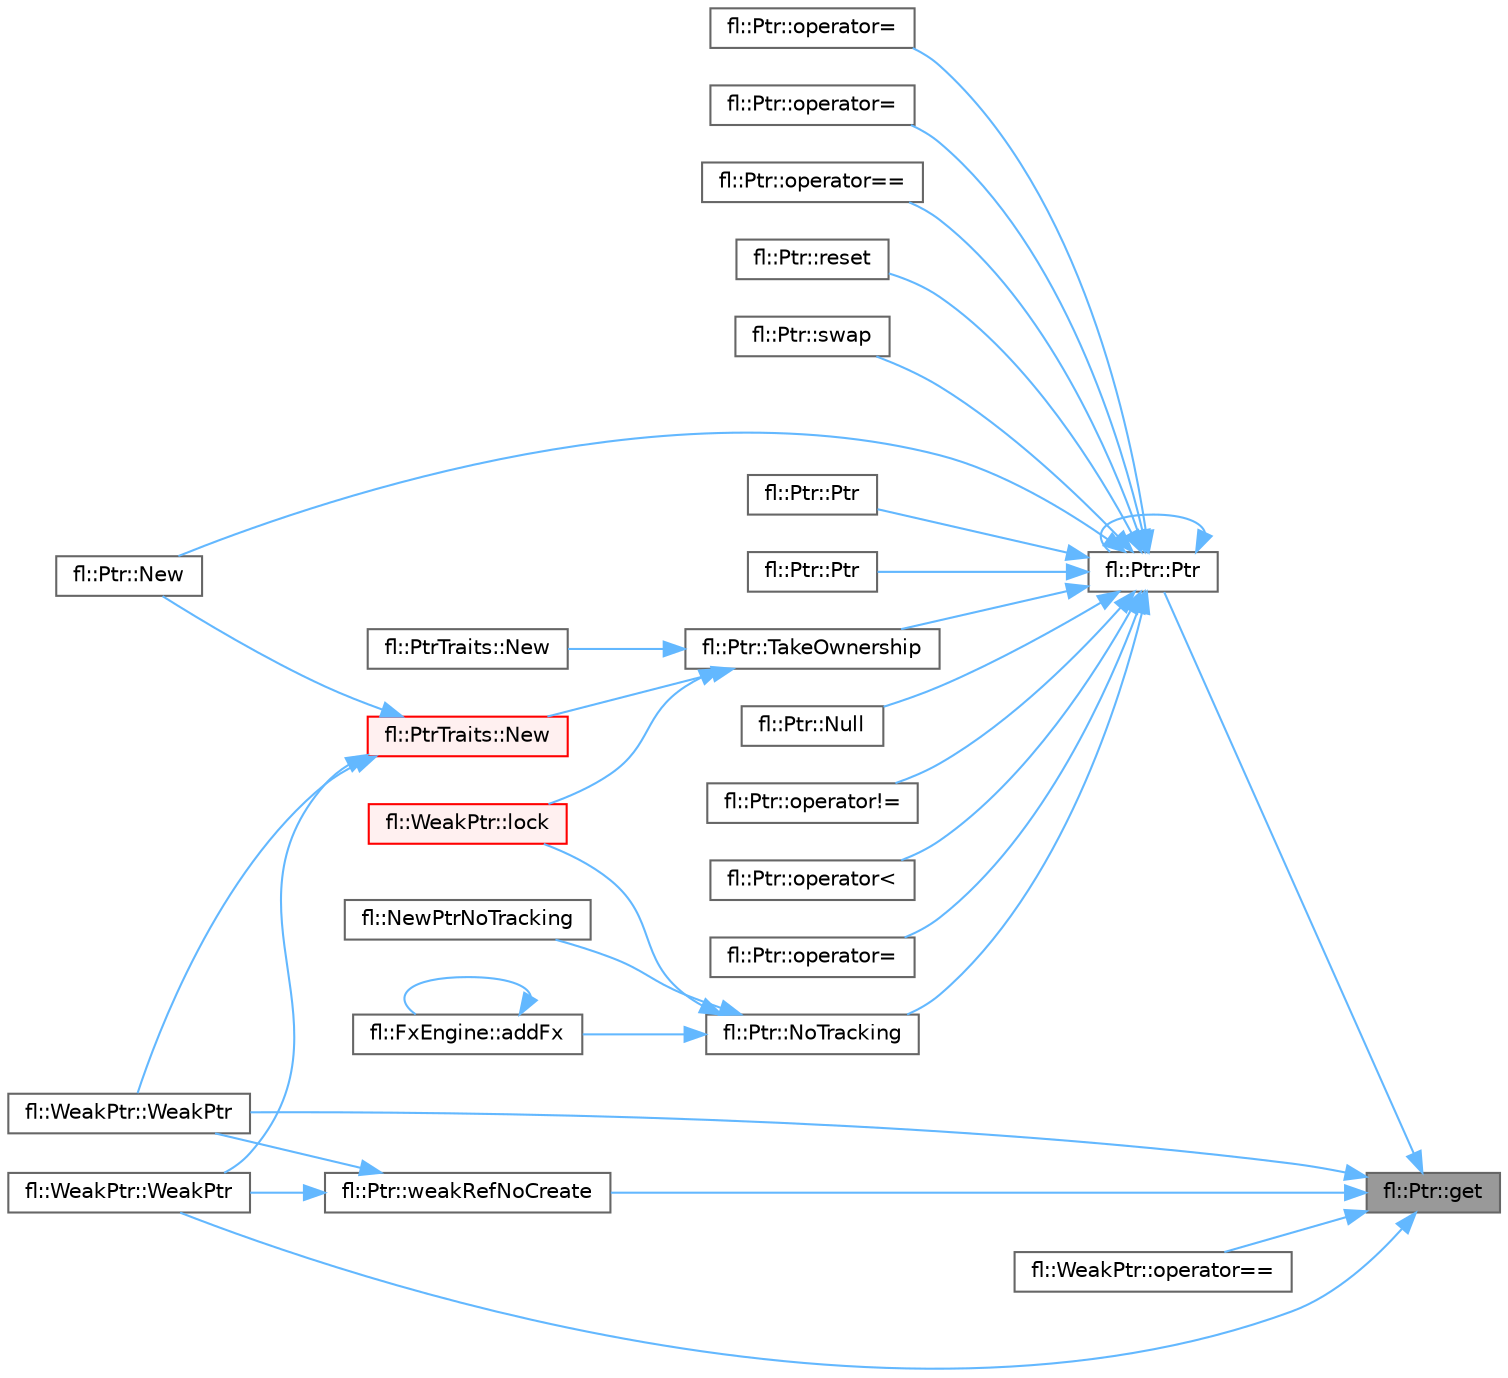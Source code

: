 digraph "fl::Ptr::get"
{
 // INTERACTIVE_SVG=YES
 // LATEX_PDF_SIZE
  bgcolor="transparent";
  edge [fontname=Helvetica,fontsize=10,labelfontname=Helvetica,labelfontsize=10];
  node [fontname=Helvetica,fontsize=10,shape=box,height=0.2,width=0.4];
  rankdir="RL";
  Node1 [id="Node000001",label="fl::Ptr::get",height=0.2,width=0.4,color="gray40", fillcolor="grey60", style="filled", fontcolor="black",tooltip=" "];
  Node1 -> Node2 [id="edge1_Node000001_Node000002",dir="back",color="steelblue1",style="solid",tooltip=" "];
  Node2 [id="Node000002",label="fl::Ptr::Ptr",height=0.2,width=0.4,color="grey40", fillcolor="white", style="filled",URL="$d1/d56/classfl_1_1_ptr_a5eadeb0f9f825544e0280cd8c6d48539.html#a5eadeb0f9f825544e0280cd8c6d48539",tooltip=" "];
  Node2 -> Node3 [id="edge2_Node000002_Node000003",dir="back",color="steelblue1",style="solid",tooltip=" "];
  Node3 [id="Node000003",label="fl::Ptr::Ptr",height=0.2,width=0.4,color="grey40", fillcolor="white", style="filled",URL="$d1/d56/classfl_1_1_ptr_a8d9a8dbd1a6cf7b4801c396b8e802e1d.html#a8d9a8dbd1a6cf7b4801c396b8e802e1d",tooltip=" "];
  Node2 -> Node2 [id="edge3_Node000002_Node000002",dir="back",color="steelblue1",style="solid",tooltip=" "];
  Node2 -> Node4 [id="edge4_Node000002_Node000004",dir="back",color="steelblue1",style="solid",tooltip=" "];
  Node4 [id="Node000004",label="fl::Ptr::Ptr",height=0.2,width=0.4,color="grey40", fillcolor="white", style="filled",URL="$d1/d56/classfl_1_1_ptr_a4b6b952b8d8e861cdb64cc1a3672ce8d.html#a4b6b952b8d8e861cdb64cc1a3672ce8d",tooltip=" "];
  Node2 -> Node5 [id="edge5_Node000002_Node000005",dir="back",color="steelblue1",style="solid",tooltip=" "];
  Node5 [id="Node000005",label="fl::Ptr::New",height=0.2,width=0.4,color="grey40", fillcolor="white", style="filled",URL="$d1/d56/classfl_1_1_ptr_a4041b6379499b8faf0626509cbb9d357.html#a4041b6379499b8faf0626509cbb9d357",tooltip=" "];
  Node2 -> Node6 [id="edge6_Node000002_Node000006",dir="back",color="steelblue1",style="solid",tooltip=" "];
  Node6 [id="Node000006",label="fl::Ptr::NoTracking",height=0.2,width=0.4,color="grey40", fillcolor="white", style="filled",URL="$d1/d56/classfl_1_1_ptr_a634e230ee0f4e89e43a2e127aca31aee.html#a634e230ee0f4e89e43a2e127aca31aee",tooltip=" "];
  Node6 -> Node7 [id="edge7_Node000006_Node000007",dir="back",color="steelblue1",style="solid",tooltip=" "];
  Node7 [id="Node000007",label="fl::FxEngine::addFx",height=0.2,width=0.4,color="grey40", fillcolor="white", style="filled",URL="$d4/d60/classfl_1_1_fx_engine_ae7fcd8e1299e27e323cb96069321200b.html#ae7fcd8e1299e27e323cb96069321200b",tooltip="Adds a new effect to the engine."];
  Node7 -> Node7 [id="edge8_Node000007_Node000007",dir="back",color="steelblue1",style="solid",tooltip=" "];
  Node6 -> Node8 [id="edge9_Node000006_Node000008",dir="back",color="steelblue1",style="solid",tooltip=" "];
  Node8 [id="Node000008",label="fl::WeakPtr::lock",height=0.2,width=0.4,color="red", fillcolor="#FFF0F0", style="filled",URL="$db/d77/classfl_1_1_weak_ptr_ac52bc006cef9fef0774e23023aa5d9f2.html#ac52bc006cef9fef0774e23023aa5d9f2",tooltip=" "];
  Node6 -> Node10 [id="edge10_Node000006_Node000010",dir="back",color="steelblue1",style="solid",tooltip=" "];
  Node10 [id="Node000010",label="fl::NewPtrNoTracking",height=0.2,width=0.4,color="grey40", fillcolor="white", style="filled",URL="$d4/d36/namespacefl_a755f6bf38632d39e6a94a23adeed2736.html#a755f6bf38632d39e6a94a23adeed2736",tooltip=" "];
  Node2 -> Node11 [id="edge11_Node000002_Node000011",dir="back",color="steelblue1",style="solid",tooltip=" "];
  Node11 [id="Node000011",label="fl::Ptr::Null",height=0.2,width=0.4,color="grey40", fillcolor="white", style="filled",URL="$d1/d56/classfl_1_1_ptr_a957e9940a5c1a8363b79accc93625dc1.html#a957e9940a5c1a8363b79accc93625dc1",tooltip=" "];
  Node2 -> Node12 [id="edge12_Node000002_Node000012",dir="back",color="steelblue1",style="solid",tooltip=" "];
  Node12 [id="Node000012",label="fl::Ptr::operator!=",height=0.2,width=0.4,color="grey40", fillcolor="white", style="filled",URL="$d1/d56/classfl_1_1_ptr_a7dfb590b25cea41f077c559cd6bbf8aa.html#a7dfb590b25cea41f077c559cd6bbf8aa",tooltip=" "];
  Node2 -> Node13 [id="edge13_Node000002_Node000013",dir="back",color="steelblue1",style="solid",tooltip=" "];
  Node13 [id="Node000013",label="fl::Ptr::operator\<",height=0.2,width=0.4,color="grey40", fillcolor="white", style="filled",URL="$d1/d56/classfl_1_1_ptr_a12b1119fdfa005760cd0905ef452391e.html#a12b1119fdfa005760cd0905ef452391e",tooltip=" "];
  Node2 -> Node14 [id="edge14_Node000002_Node000014",dir="back",color="steelblue1",style="solid",tooltip=" "];
  Node14 [id="Node000014",label="fl::Ptr::operator=",height=0.2,width=0.4,color="grey40", fillcolor="white", style="filled",URL="$d1/d56/classfl_1_1_ptr_aa7535e1aa9e2824848c15a63bde6d6be.html#aa7535e1aa9e2824848c15a63bde6d6be",tooltip=" "];
  Node2 -> Node15 [id="edge15_Node000002_Node000015",dir="back",color="steelblue1",style="solid",tooltip=" "];
  Node15 [id="Node000015",label="fl::Ptr::operator=",height=0.2,width=0.4,color="grey40", fillcolor="white", style="filled",URL="$d1/d56/classfl_1_1_ptr_a387db388c8c46dbee9bb8b8312f56c88.html#a387db388c8c46dbee9bb8b8312f56c88",tooltip=" "];
  Node2 -> Node16 [id="edge16_Node000002_Node000016",dir="back",color="steelblue1",style="solid",tooltip=" "];
  Node16 [id="Node000016",label="fl::Ptr::operator=",height=0.2,width=0.4,color="grey40", fillcolor="white", style="filled",URL="$d1/d56/classfl_1_1_ptr_a9b5011d9740dd8b3b5fde480b22d7511.html#a9b5011d9740dd8b3b5fde480b22d7511",tooltip=" "];
  Node2 -> Node17 [id="edge17_Node000002_Node000017",dir="back",color="steelblue1",style="solid",tooltip=" "];
  Node17 [id="Node000017",label="fl::Ptr::operator==",height=0.2,width=0.4,color="grey40", fillcolor="white", style="filled",URL="$d1/d56/classfl_1_1_ptr_a6178f135ababeb5e646e9921fed6987b.html#a6178f135ababeb5e646e9921fed6987b",tooltip=" "];
  Node2 -> Node18 [id="edge18_Node000002_Node000018",dir="back",color="steelblue1",style="solid",tooltip=" "];
  Node18 [id="Node000018",label="fl::Ptr::reset",height=0.2,width=0.4,color="grey40", fillcolor="white", style="filled",URL="$d1/d56/classfl_1_1_ptr_a1400b2b6296198c993964acec7d3f860.html#a1400b2b6296198c993964acec7d3f860",tooltip=" "];
  Node2 -> Node19 [id="edge19_Node000002_Node000019",dir="back",color="steelblue1",style="solid",tooltip=" "];
  Node19 [id="Node000019",label="fl::Ptr::swap",height=0.2,width=0.4,color="grey40", fillcolor="white", style="filled",URL="$d1/d56/classfl_1_1_ptr_a2fefe47abbb48f0070ddb84dcddf29ab.html#a2fefe47abbb48f0070ddb84dcddf29ab",tooltip=" "];
  Node2 -> Node20 [id="edge20_Node000002_Node000020",dir="back",color="steelblue1",style="solid",tooltip=" "];
  Node20 [id="Node000020",label="fl::Ptr::TakeOwnership",height=0.2,width=0.4,color="grey40", fillcolor="white", style="filled",URL="$d1/d56/classfl_1_1_ptr_a2895e9ece61a2b6fdd33f8195033cfbe.html#a2895e9ece61a2b6fdd33f8195033cfbe",tooltip=" "];
  Node20 -> Node8 [id="edge21_Node000020_Node000008",dir="back",color="steelblue1",style="solid",tooltip=" "];
  Node20 -> Node21 [id="edge22_Node000020_Node000021",dir="back",color="steelblue1",style="solid",tooltip=" "];
  Node21 [id="Node000021",label="fl::PtrTraits::New",height=0.2,width=0.4,color="red", fillcolor="#FFF0F0", style="filled",URL="$da/d84/classfl_1_1_ptr_traits_a6f44b5dc3ee20b4ba14ed6b765cfa776.html#a6f44b5dc3ee20b4ba14ed6b765cfa776",tooltip=" "];
  Node21 -> Node22 [id="edge23_Node000021_Node000022",dir="back",color="steelblue1",style="solid",tooltip=" "];
  Node22 [id="Node000022",label="fl::WeakPtr::WeakPtr",height=0.2,width=0.4,color="grey40", fillcolor="white", style="filled",URL="$db/d77/classfl_1_1_weak_ptr_ae5e7b086bce142fafeda9fd7857a2522.html#ae5e7b086bce142fafeda9fd7857a2522",tooltip=" "];
  Node21 -> Node23 [id="edge24_Node000021_Node000023",dir="back",color="steelblue1",style="solid",tooltip=" "];
  Node23 [id="Node000023",label="fl::WeakPtr::WeakPtr",height=0.2,width=0.4,color="grey40", fillcolor="white", style="filled",URL="$db/d77/classfl_1_1_weak_ptr_a91f5017c37790d882d59ac3517dbb7da.html#a91f5017c37790d882d59ac3517dbb7da",tooltip=" "];
  Node21 -> Node5 [id="edge25_Node000021_Node000005",dir="back",color="steelblue1",style="solid",tooltip=" "];
  Node20 -> Node38 [id="edge26_Node000020_Node000038",dir="back",color="steelblue1",style="solid",tooltip=" "];
  Node38 [id="Node000038",label="fl::PtrTraits::New",height=0.2,width=0.4,color="grey40", fillcolor="white", style="filled",URL="$da/d84/classfl_1_1_ptr_traits_a8f1f367153b1047c93dc60fa54ac117d.html#a8f1f367153b1047c93dc60fa54ac117d",tooltip=" "];
  Node1 -> Node22 [id="edge27_Node000001_Node000022",dir="back",color="steelblue1",style="solid",tooltip=" "];
  Node1 -> Node23 [id="edge28_Node000001_Node000023",dir="back",color="steelblue1",style="solid",tooltip=" "];
  Node1 -> Node39 [id="edge29_Node000001_Node000039",dir="back",color="steelblue1",style="solid",tooltip=" "];
  Node39 [id="Node000039",label="fl::WeakPtr::operator==",height=0.2,width=0.4,color="grey40", fillcolor="white", style="filled",URL="$db/d77/classfl_1_1_weak_ptr_a4c14a53883e7568a9a7a24f8c3a8e546.html#a4c14a53883e7568a9a7a24f8c3a8e546",tooltip=" "];
  Node1 -> Node40 [id="edge30_Node000001_Node000040",dir="back",color="steelblue1",style="solid",tooltip=" "];
  Node40 [id="Node000040",label="fl::Ptr::weakRefNoCreate",height=0.2,width=0.4,color="grey40", fillcolor="white", style="filled",URL="$d1/d56/classfl_1_1_ptr_a57a032ee1ece5b6014d258b07e566d53.html#a57a032ee1ece5b6014d258b07e566d53",tooltip=" "];
  Node40 -> Node22 [id="edge31_Node000040_Node000022",dir="back",color="steelblue1",style="solid",tooltip=" "];
  Node40 -> Node23 [id="edge32_Node000040_Node000023",dir="back",color="steelblue1",style="solid",tooltip=" "];
}
